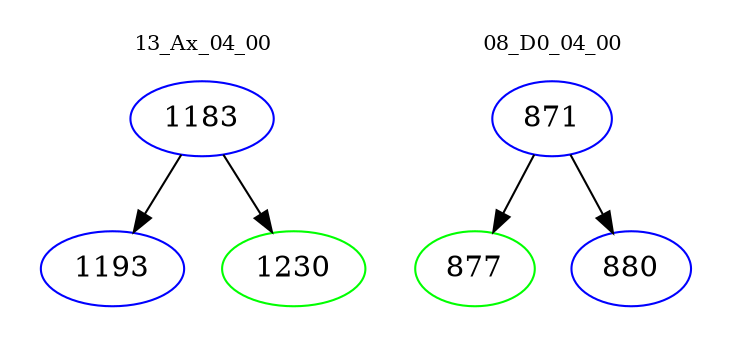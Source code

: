 digraph{
subgraph cluster_0 {
color = white
label = "13_Ax_04_00";
fontsize=10;
T0_1183 [label="1183", color="blue"]
T0_1183 -> T0_1193 [color="black"]
T0_1193 [label="1193", color="blue"]
T0_1183 -> T0_1230 [color="black"]
T0_1230 [label="1230", color="green"]
}
subgraph cluster_1 {
color = white
label = "08_D0_04_00";
fontsize=10;
T1_871 [label="871", color="blue"]
T1_871 -> T1_877 [color="black"]
T1_877 [label="877", color="green"]
T1_871 -> T1_880 [color="black"]
T1_880 [label="880", color="blue"]
}
}
